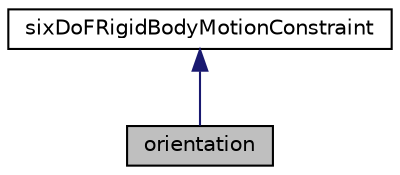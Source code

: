 digraph "orientation"
{
  bgcolor="transparent";
  edge [fontname="Helvetica",fontsize="10",labelfontname="Helvetica",labelfontsize="10"];
  node [fontname="Helvetica",fontsize="10",shape=record];
  Node1 [label="orientation",height=0.2,width=0.4,color="black", fillcolor="grey75", style="filled" fontcolor="black"];
  Node2 -> Node1 [dir="back",color="midnightblue",fontsize="10",style="solid",fontname="Helvetica"];
  Node2 [label="sixDoFRigidBodyMotionConstraint",height=0.2,width=0.4,color="black",URL="$classFoam_1_1sixDoFRigidBodyMotionConstraint.html",tooltip="Base class for defining constraints for sixDoF motions. "];
}
